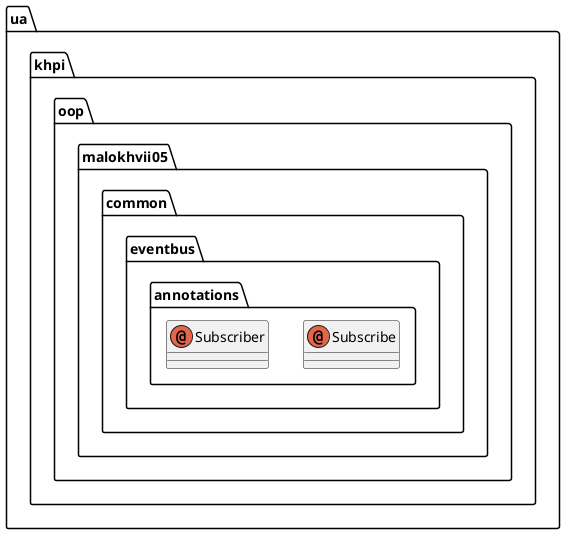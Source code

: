 @startuml

    namespace ua.khpi.oop.malokhvii05.common.eventbus.annotations {

        annotation Subscribe

        annotation Subscriber

    }

@enduml
